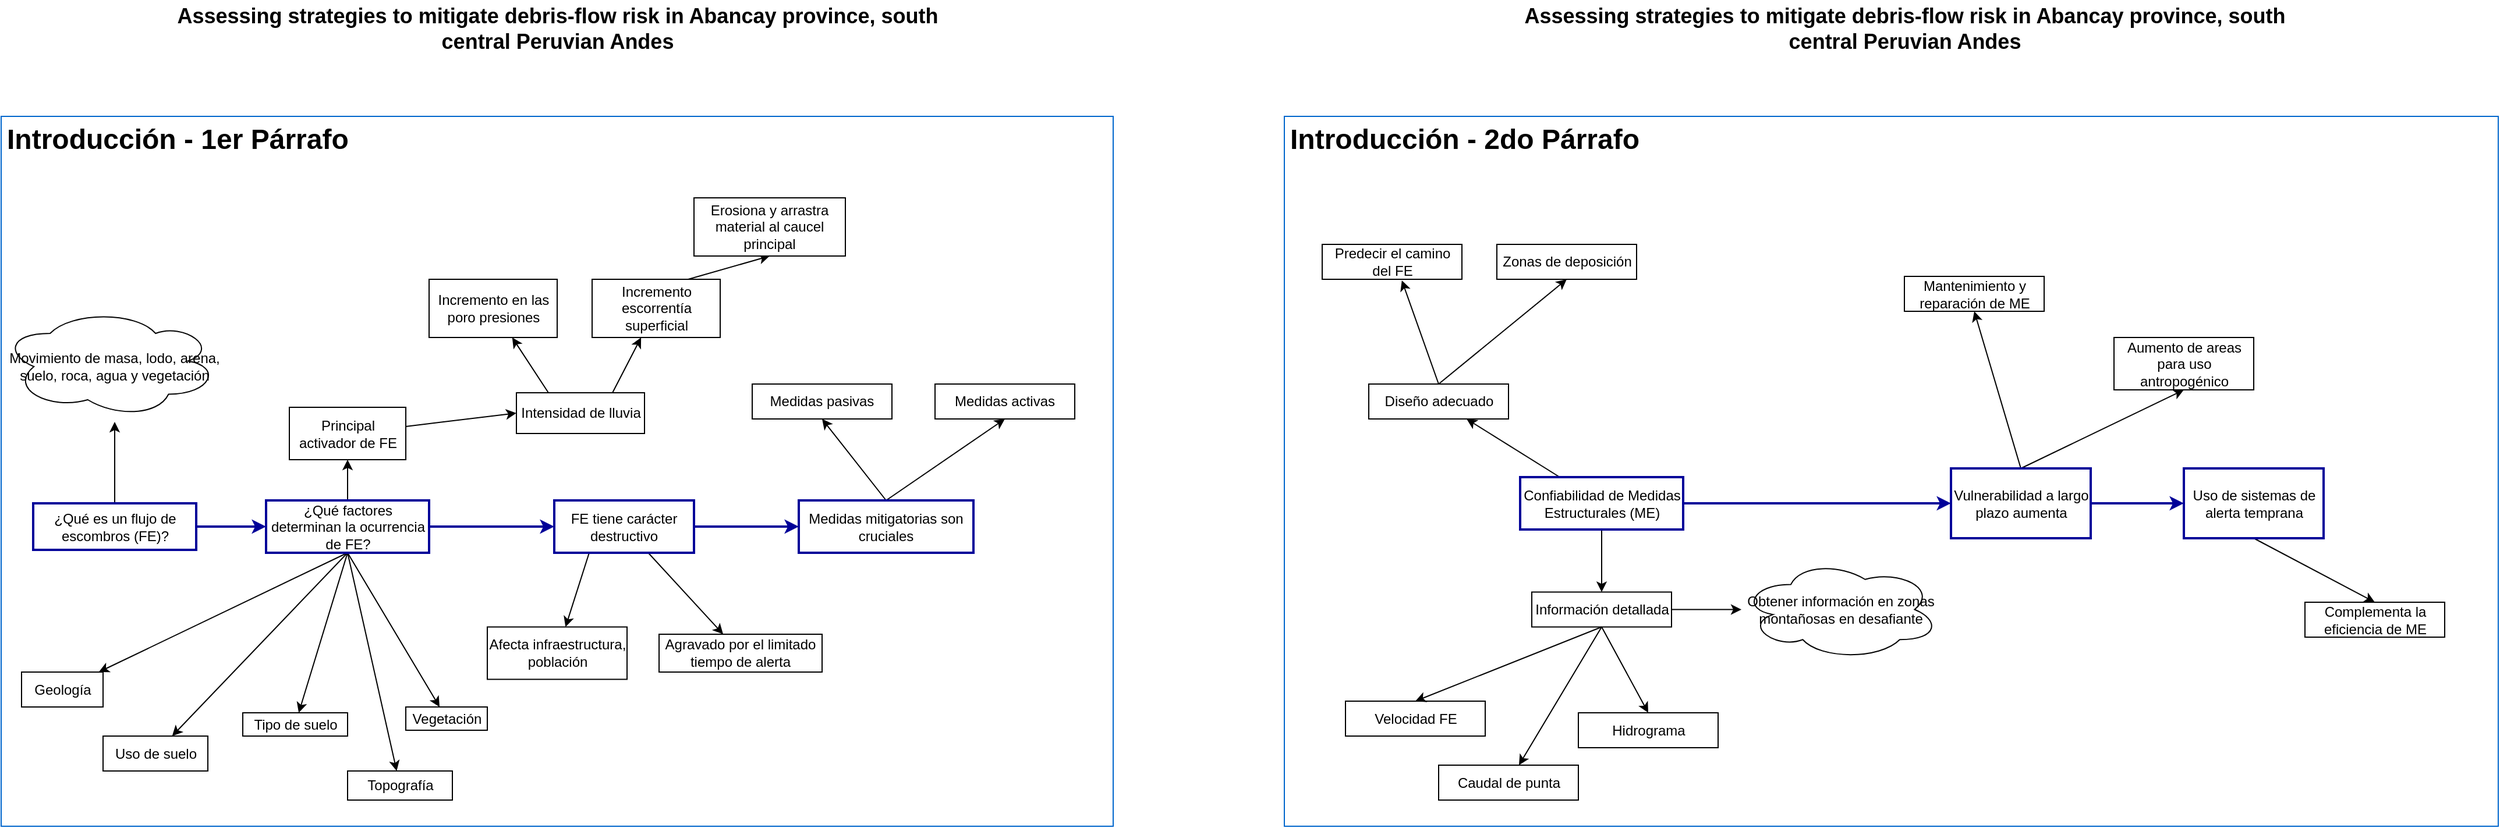 <mxfile version="13.7.7" type="github">
  <diagram id="wpLm4l1lKHVmqFgt216w" name="Page-1">
    <mxGraphModel dx="2170" dy="1125" grid="1" gridSize="10" guides="1" tooltips="1" connect="1" arrows="1" fold="1" page="1" pageScale="1" pageWidth="1169" pageHeight="827" math="0" shadow="0">
      <root>
        <mxCell id="0" />
        <mxCell id="1" parent="0" />
        <mxCell id="ySZGsKwig4zXzQ0qDYDw-18" value="&lt;h1&gt;Introducción - 1er Párrafo&lt;/h1&gt;" style="text;html=1;spacing=5;spacingTop=-20;whiteSpace=wrap;overflow=hidden;rounded=0;strokeColor=#0066CC;" parent="1" vertex="1">
          <mxGeometry x="130" y="130" width="955" height="610" as="geometry" />
        </mxCell>
        <mxCell id="wNgRPNMnROrw59EM7K4U-3" value="" style="edgeStyle=orthogonalEdgeStyle;rounded=0;orthogonalLoop=1;jettySize=auto;html=1;strokeColor=#000099;strokeWidth=2;" parent="1" source="5baozU0yPbvPERcWP2Hg-1" target="wNgRPNMnROrw59EM7K4U-1" edge="1">
          <mxGeometry relative="1" as="geometry" />
        </mxCell>
        <mxCell id="wNgRPNMnROrw59EM7K4U-36" value="" style="edgeStyle=none;rounded=0;orthogonalLoop=1;jettySize=auto;html=1;" parent="1" source="5baozU0yPbvPERcWP2Hg-1" target="wNgRPNMnROrw59EM7K4U-35" edge="1">
          <mxGeometry relative="1" as="geometry" />
        </mxCell>
        <mxCell id="5baozU0yPbvPERcWP2Hg-1" value="¿Qué es un flujo de escombros (FE)?" style="rounded=0;whiteSpace=wrap;html=1;strokeColor=#000099;strokeWidth=2;" parent="1" vertex="1">
          <mxGeometry x="157.5" y="462.5" width="140" height="40" as="geometry" />
        </mxCell>
        <mxCell id="5baozU0yPbvPERcWP2Hg-2" value="&lt;div style=&quot;font-size: 18px&quot;&gt;&lt;font style=&quot;font-size: 18px&quot;&gt;&lt;b&gt;Assessing strategies to mitigate debris-flow risk in Abancay province,&amp;nbsp;&lt;/b&gt;&lt;/font&gt;&lt;b&gt;south central Peruvian Andes&lt;/b&gt;&lt;/div&gt;" style="text;html=1;strokeColor=none;fillColor=none;align=center;verticalAlign=middle;whiteSpace=wrap;rounded=0;" parent="1" vertex="1">
          <mxGeometry x="277.5" y="30" width="660" height="50" as="geometry" />
        </mxCell>
        <mxCell id="fSxVsInOuan3p5r798gy-10" value="" style="edgeStyle=orthogonalEdgeStyle;rounded=0;orthogonalLoop=1;jettySize=auto;html=1;" parent="1" edge="1">
          <mxGeometry relative="1" as="geometry">
            <mxPoint x="625.0" y="290" as="sourcePoint" />
          </mxGeometry>
        </mxCell>
        <mxCell id="fSxVsInOuan3p5r798gy-11" value="" style="edgeStyle=orthogonalEdgeStyle;rounded=0;orthogonalLoop=1;jettySize=auto;html=1;" parent="1" edge="1">
          <mxGeometry relative="1" as="geometry">
            <mxPoint x="625.0" y="410" as="sourcePoint" />
          </mxGeometry>
        </mxCell>
        <mxCell id="wNgRPNMnROrw59EM7K4U-4" value="" style="edgeStyle=orthogonalEdgeStyle;rounded=0;orthogonalLoop=1;jettySize=auto;html=1;" parent="1" source="wNgRPNMnROrw59EM7K4U-1" target="wNgRPNMnROrw59EM7K4U-2" edge="1">
          <mxGeometry relative="1" as="geometry" />
        </mxCell>
        <mxCell id="wNgRPNMnROrw59EM7K4U-22" value="" style="rounded=0;orthogonalLoop=1;jettySize=auto;html=1;exitX=0.5;exitY=1;exitDx=0;exitDy=0;" parent="1" source="wNgRPNMnROrw59EM7K4U-1" target="wNgRPNMnROrw59EM7K4U-21" edge="1">
          <mxGeometry relative="1" as="geometry" />
        </mxCell>
        <mxCell id="wNgRPNMnROrw59EM7K4U-26" style="edgeStyle=none;rounded=0;orthogonalLoop=1;jettySize=auto;html=1;exitX=0.5;exitY=1;exitDx=0;exitDy=0;" parent="1" source="wNgRPNMnROrw59EM7K4U-1" target="wNgRPNMnROrw59EM7K4U-28" edge="1">
          <mxGeometry relative="1" as="geometry">
            <mxPoint x="477.5" y="617.5" as="targetPoint" />
          </mxGeometry>
        </mxCell>
        <mxCell id="wNgRPNMnROrw59EM7K4U-29" style="edgeStyle=none;rounded=0;orthogonalLoop=1;jettySize=auto;html=1;exitX=0.5;exitY=1;exitDx=0;exitDy=0;" parent="1" source="wNgRPNMnROrw59EM7K4U-1" target="wNgRPNMnROrw59EM7K4U-30" edge="1">
          <mxGeometry relative="1" as="geometry">
            <mxPoint x="267.5" y="717.5" as="targetPoint" />
          </mxGeometry>
        </mxCell>
        <mxCell id="wNgRPNMnROrw59EM7K4U-31" style="edgeStyle=none;rounded=0;orthogonalLoop=1;jettySize=auto;html=1;exitX=0.5;exitY=1;exitDx=0;exitDy=0;" parent="1" source="wNgRPNMnROrw59EM7K4U-1" target="wNgRPNMnROrw59EM7K4U-32" edge="1">
          <mxGeometry relative="1" as="geometry">
            <mxPoint x="417.676" y="697.5" as="targetPoint" />
          </mxGeometry>
        </mxCell>
        <mxCell id="wNgRPNMnROrw59EM7K4U-33" style="edgeStyle=none;rounded=0;orthogonalLoop=1;jettySize=auto;html=1;exitX=0.5;exitY=1;exitDx=0;exitDy=0;" parent="1" source="wNgRPNMnROrw59EM7K4U-1" target="wNgRPNMnROrw59EM7K4U-34" edge="1">
          <mxGeometry relative="1" as="geometry">
            <mxPoint x="627.5" y="667.5" as="targetPoint" />
          </mxGeometry>
        </mxCell>
        <mxCell id="ySZGsKwig4zXzQ0qDYDw-6" value="" style="edgeStyle=none;rounded=0;orthogonalLoop=1;jettySize=auto;html=1;strokeColor=#000099;strokeWidth=2;" parent="1" source="wNgRPNMnROrw59EM7K4U-1" target="ySZGsKwig4zXzQ0qDYDw-5" edge="1">
          <mxGeometry relative="1" as="geometry" />
        </mxCell>
        <mxCell id="wNgRPNMnROrw59EM7K4U-1" value="¿Qué factores determinan la ocurrencia de FE?" style="rounded=0;whiteSpace=wrap;html=1;strokeColor=#000099;strokeWidth=2;" parent="1" vertex="1">
          <mxGeometry x="357.5" y="460" width="140" height="45" as="geometry" />
        </mxCell>
        <mxCell id="wNgRPNMnROrw59EM7K4U-38" value="" style="edgeStyle=none;rounded=0;orthogonalLoop=1;jettySize=auto;html=1;exitX=0.25;exitY=0;exitDx=0;exitDy=0;" parent="1" source="wNgRPNMnROrw59EM7K4U-42" target="wNgRPNMnROrw59EM7K4U-37" edge="1">
          <mxGeometry relative="1" as="geometry">
            <mxPoint x="605.5" y="397.5" as="sourcePoint" />
          </mxGeometry>
        </mxCell>
        <mxCell id="wNgRPNMnROrw59EM7K4U-41" value="" style="edgeStyle=none;rounded=0;orthogonalLoop=1;jettySize=auto;html=1;exitX=0.75;exitY=0;exitDx=0;exitDy=0;" parent="1" source="wNgRPNMnROrw59EM7K4U-42" target="wNgRPNMnROrw59EM7K4U-40" edge="1">
          <mxGeometry relative="1" as="geometry">
            <mxPoint x="627.5" y="397.5" as="sourcePoint" />
          </mxGeometry>
        </mxCell>
        <mxCell id="wNgRPNMnROrw59EM7K4U-43" style="edgeStyle=none;rounded=0;orthogonalLoop=1;jettySize=auto;html=1;entryX=0;entryY=0.5;entryDx=0;entryDy=0;" parent="1" source="wNgRPNMnROrw59EM7K4U-2" target="wNgRPNMnROrw59EM7K4U-42" edge="1">
          <mxGeometry relative="1" as="geometry" />
        </mxCell>
        <mxCell id="wNgRPNMnROrw59EM7K4U-2" value="Principal activador de FE" style="rounded=0;whiteSpace=wrap;html=1;" parent="1" vertex="1">
          <mxGeometry x="377.5" y="380" width="100" height="45" as="geometry" />
        </mxCell>
        <mxCell id="wNgRPNMnROrw59EM7K4U-21" value="Geología" style="whiteSpace=wrap;html=1;rounded=0;" parent="1" vertex="1">
          <mxGeometry x="147.5" y="607.5" width="70" height="30" as="geometry" />
        </mxCell>
        <mxCell id="wNgRPNMnROrw59EM7K4U-28" value="Topografía" style="rounded=0;whiteSpace=wrap;html=1;" parent="1" vertex="1">
          <mxGeometry x="427.5" y="692.5" width="90" height="25" as="geometry" />
        </mxCell>
        <mxCell id="wNgRPNMnROrw59EM7K4U-30" value="Uso de suelo" style="rounded=0;whiteSpace=wrap;html=1;" parent="1" vertex="1">
          <mxGeometry x="217.5" y="662.5" width="90" height="30" as="geometry" />
        </mxCell>
        <mxCell id="wNgRPNMnROrw59EM7K4U-32" value="Tipo de suelo" style="rounded=0;whiteSpace=wrap;html=1;" parent="1" vertex="1">
          <mxGeometry x="337.5" y="642.5" width="90" height="20" as="geometry" />
        </mxCell>
        <mxCell id="wNgRPNMnROrw59EM7K4U-34" value="Vegetación" style="rounded=0;whiteSpace=wrap;html=1;" parent="1" vertex="1">
          <mxGeometry x="477.5" y="637.5" width="70" height="20" as="geometry" />
        </mxCell>
        <mxCell id="wNgRPNMnROrw59EM7K4U-35" value="Movimiento de masa, lodo, arena, suelo, roca, agua y vegetación" style="ellipse;shape=cloud;whiteSpace=wrap;html=1;rounded=0;direction=west;" parent="1" vertex="1">
          <mxGeometry x="135" y="297.5" width="185" height="95" as="geometry" />
        </mxCell>
        <mxCell id="wNgRPNMnROrw59EM7K4U-37" value="Incremento en las poro presiones" style="rounded=0;whiteSpace=wrap;html=1;" parent="1" vertex="1">
          <mxGeometry x="497.5" y="270" width="110" height="50" as="geometry" />
        </mxCell>
        <mxCell id="ySZGsKwig4zXzQ0qDYDw-3" style="rounded=0;orthogonalLoop=1;jettySize=auto;html=1;exitX=0.75;exitY=0;exitDx=0;exitDy=0;entryX=0.5;entryY=1;entryDx=0;entryDy=0;" parent="1" source="wNgRPNMnROrw59EM7K4U-40" target="ySZGsKwig4zXzQ0qDYDw-2" edge="1">
          <mxGeometry relative="1" as="geometry" />
        </mxCell>
        <mxCell id="wNgRPNMnROrw59EM7K4U-40" value="Incremento escorrentía superficial" style="rounded=0;whiteSpace=wrap;html=1;" parent="1" vertex="1">
          <mxGeometry x="637.5" y="270" width="110" height="50" as="geometry" />
        </mxCell>
        <mxCell id="wNgRPNMnROrw59EM7K4U-42" value="Intensidad de lluvia" style="rounded=0;whiteSpace=wrap;html=1;" parent="1" vertex="1">
          <mxGeometry x="572.5" y="367.5" width="110" height="35" as="geometry" />
        </mxCell>
        <mxCell id="ySZGsKwig4zXzQ0qDYDw-2" value="Erosiona y arrastra material al caucel principal" style="rounded=0;whiteSpace=wrap;html=1;" parent="1" vertex="1">
          <mxGeometry x="725" y="200" width="130" height="50" as="geometry" />
        </mxCell>
        <mxCell id="ySZGsKwig4zXzQ0qDYDw-8" value="" style="edgeStyle=none;rounded=0;orthogonalLoop=1;jettySize=auto;html=1;" parent="1" source="ySZGsKwig4zXzQ0qDYDw-5" target="ySZGsKwig4zXzQ0qDYDw-7" edge="1">
          <mxGeometry relative="1" as="geometry" />
        </mxCell>
        <mxCell id="ySZGsKwig4zXzQ0qDYDw-9" style="edgeStyle=none;rounded=0;orthogonalLoop=1;jettySize=auto;html=1;exitX=0.25;exitY=1;exitDx=0;exitDy=0;" parent="1" source="ySZGsKwig4zXzQ0qDYDw-5" target="ySZGsKwig4zXzQ0qDYDw-10" edge="1">
          <mxGeometry relative="1" as="geometry">
            <mxPoint x="605" y="560" as="targetPoint" />
          </mxGeometry>
        </mxCell>
        <mxCell id="ySZGsKwig4zXzQ0qDYDw-12" value="" style="edgeStyle=none;rounded=0;orthogonalLoop=1;jettySize=auto;html=1;strokeColor=#000099;strokeWidth=2;" parent="1" source="ySZGsKwig4zXzQ0qDYDw-5" target="ySZGsKwig4zXzQ0qDYDw-11" edge="1">
          <mxGeometry relative="1" as="geometry" />
        </mxCell>
        <mxCell id="ySZGsKwig4zXzQ0qDYDw-5" value="FE tiene carácter destructivo" style="whiteSpace=wrap;html=1;rounded=0;strokeColor=#000099;strokeWidth=2;" parent="1" vertex="1">
          <mxGeometry x="605" y="460" width="120" height="45" as="geometry" />
        </mxCell>
        <mxCell id="ySZGsKwig4zXzQ0qDYDw-7" value="Agravado por el limitado tiempo de alerta" style="whiteSpace=wrap;html=1;rounded=0;" parent="1" vertex="1">
          <mxGeometry x="695" y="575" width="140" height="32.5" as="geometry" />
        </mxCell>
        <mxCell id="ySZGsKwig4zXzQ0qDYDw-10" value="Afecta infraestructura, población" style="rounded=0;whiteSpace=wrap;html=1;" parent="1" vertex="1">
          <mxGeometry x="547.5" y="568.75" width="120" height="45" as="geometry" />
        </mxCell>
        <mxCell id="ySZGsKwig4zXzQ0qDYDw-16" style="edgeStyle=none;rounded=0;orthogonalLoop=1;jettySize=auto;html=1;exitX=0.5;exitY=0;exitDx=0;exitDy=0;entryX=0.5;entryY=1;entryDx=0;entryDy=0;" parent="1" source="ySZGsKwig4zXzQ0qDYDw-11" target="ySZGsKwig4zXzQ0qDYDw-14" edge="1">
          <mxGeometry relative="1" as="geometry" />
        </mxCell>
        <mxCell id="ySZGsKwig4zXzQ0qDYDw-17" style="edgeStyle=none;rounded=0;orthogonalLoop=1;jettySize=auto;html=1;exitX=0.5;exitY=0;exitDx=0;exitDy=0;entryX=0.5;entryY=1;entryDx=0;entryDy=0;" parent="1" source="ySZGsKwig4zXzQ0qDYDw-11" target="ySZGsKwig4zXzQ0qDYDw-15" edge="1">
          <mxGeometry relative="1" as="geometry" />
        </mxCell>
        <mxCell id="ySZGsKwig4zXzQ0qDYDw-11" value="Medidas mitigatorias son cruciales" style="whiteSpace=wrap;html=1;rounded=0;strokeColor=#000099;strokeWidth=2;" parent="1" vertex="1">
          <mxGeometry x="815" y="460" width="150" height="45" as="geometry" />
        </mxCell>
        <mxCell id="ySZGsKwig4zXzQ0qDYDw-14" value="Medidas pasivas" style="rounded=0;whiteSpace=wrap;html=1;" parent="1" vertex="1">
          <mxGeometry x="775" y="360" width="120" height="30" as="geometry" />
        </mxCell>
        <mxCell id="ySZGsKwig4zXzQ0qDYDw-15" value="Medidas activas" style="rounded=0;whiteSpace=wrap;html=1;" parent="1" vertex="1">
          <mxGeometry x="932" y="360" width="120" height="30" as="geometry" />
        </mxCell>
        <mxCell id="ySZGsKwig4zXzQ0qDYDw-19" value="&lt;h1&gt;Introducción - 2do Párrafo&lt;/h1&gt;" style="text;html=1;spacing=5;spacingTop=-20;whiteSpace=wrap;overflow=hidden;rounded=0;strokeColor=#0066CC;" parent="1" vertex="1">
          <mxGeometry x="1232" y="130" width="1042.5" height="610" as="geometry" />
        </mxCell>
        <mxCell id="ySZGsKwig4zXzQ0qDYDw-20" value="&lt;div style=&quot;font-size: 18px&quot;&gt;&lt;font style=&quot;font-size: 18px&quot;&gt;&lt;b&gt;Assessing strategies to mitigate debris-flow risk in Abancay province,&amp;nbsp;&lt;/b&gt;&lt;/font&gt;&lt;b&gt;south central Peruvian Andes&lt;/b&gt;&lt;/div&gt;" style="text;html=1;strokeColor=none;fillColor=none;align=center;verticalAlign=middle;whiteSpace=wrap;rounded=0;" parent="1" vertex="1">
          <mxGeometry x="1434.5" y="30" width="660" height="50" as="geometry" />
        </mxCell>
        <mxCell id="ySZGsKwig4zXzQ0qDYDw-23" value="" style="edgeStyle=none;rounded=0;orthogonalLoop=1;jettySize=auto;html=1;" parent="1" source="ySZGsKwig4zXzQ0qDYDw-21" target="ySZGsKwig4zXzQ0qDYDw-22" edge="1">
          <mxGeometry relative="1" as="geometry" />
        </mxCell>
        <mxCell id="ySZGsKwig4zXzQ0qDYDw-29" value="" style="edgeStyle=none;rounded=0;orthogonalLoop=1;jettySize=auto;html=1;" parent="1" source="ySZGsKwig4zXzQ0qDYDw-21" target="ySZGsKwig4zXzQ0qDYDw-28" edge="1">
          <mxGeometry relative="1" as="geometry" />
        </mxCell>
        <mxCell id="Er21plmH31kkiSpSvX1S-9" value="" style="edgeStyle=none;rounded=0;orthogonalLoop=1;jettySize=auto;html=1;strokeColor=#000099;strokeWidth=2;" edge="1" parent="1" source="ySZGsKwig4zXzQ0qDYDw-21" target="Er21plmH31kkiSpSvX1S-8">
          <mxGeometry relative="1" as="geometry" />
        </mxCell>
        <mxCell id="ySZGsKwig4zXzQ0qDYDw-21" value="Confiabilidad de Medidas Estructurales (ME)" style="rounded=0;whiteSpace=wrap;html=1;fillColor=none;strokeColor=#000099;strokeWidth=2;" parent="1" vertex="1">
          <mxGeometry x="1434.5" y="440" width="140" height="45" as="geometry" />
        </mxCell>
        <mxCell id="ySZGsKwig4zXzQ0qDYDw-26" style="edgeStyle=none;rounded=0;orthogonalLoop=1;jettySize=auto;html=1;exitX=0.5;exitY=0;exitDx=0;exitDy=0;entryX=0.57;entryY=1.033;entryDx=0;entryDy=0;entryPerimeter=0;" parent="1" source="ySZGsKwig4zXzQ0qDYDw-22" target="ySZGsKwig4zXzQ0qDYDw-24" edge="1">
          <mxGeometry relative="1" as="geometry" />
        </mxCell>
        <mxCell id="ySZGsKwig4zXzQ0qDYDw-27" style="edgeStyle=none;rounded=0;orthogonalLoop=1;jettySize=auto;html=1;exitX=0.5;exitY=0;exitDx=0;exitDy=0;entryX=0.5;entryY=1;entryDx=0;entryDy=0;" parent="1" source="ySZGsKwig4zXzQ0qDYDw-22" target="ySZGsKwig4zXzQ0qDYDw-25" edge="1">
          <mxGeometry relative="1" as="geometry" />
        </mxCell>
        <mxCell id="ySZGsKwig4zXzQ0qDYDw-22" value="Diseño adecuado" style="rounded=0;whiteSpace=wrap;html=1;strokeColor=#000000;fillColor=none;" parent="1" vertex="1">
          <mxGeometry x="1304.5" y="360" width="120" height="30" as="geometry" />
        </mxCell>
        <mxCell id="ySZGsKwig4zXzQ0qDYDw-24" value="Predecir el camino del FE" style="rounded=0;whiteSpace=wrap;html=1;strokeColor=#000000;fillColor=none;" parent="1" vertex="1">
          <mxGeometry x="1264.5" y="240" width="120" height="30" as="geometry" />
        </mxCell>
        <mxCell id="ySZGsKwig4zXzQ0qDYDw-25" value="Zonas de deposición" style="rounded=0;whiteSpace=wrap;html=1;strokeColor=#000000;fillColor=none;" parent="1" vertex="1">
          <mxGeometry x="1414.5" y="240" width="120" height="30" as="geometry" />
        </mxCell>
        <mxCell id="Er21plmH31kkiSpSvX1S-3" style="rounded=0;orthogonalLoop=1;jettySize=auto;html=1;exitX=0.5;exitY=1;exitDx=0;exitDy=0;entryX=0.5;entryY=0;entryDx=0;entryDy=0;" edge="1" parent="1" source="ySZGsKwig4zXzQ0qDYDw-28" target="ySZGsKwig4zXzQ0qDYDw-30">
          <mxGeometry relative="1" as="geometry" />
        </mxCell>
        <mxCell id="Er21plmH31kkiSpSvX1S-4" style="edgeStyle=none;rounded=0;orthogonalLoop=1;jettySize=auto;html=1;exitX=0.5;exitY=1;exitDx=0;exitDy=0;" edge="1" parent="1" source="ySZGsKwig4zXzQ0qDYDw-28" target="Er21plmH31kkiSpSvX1S-1">
          <mxGeometry relative="1" as="geometry" />
        </mxCell>
        <mxCell id="Er21plmH31kkiSpSvX1S-5" style="edgeStyle=none;rounded=0;orthogonalLoop=1;jettySize=auto;html=1;exitX=0.5;exitY=1;exitDx=0;exitDy=0;entryX=0.5;entryY=0;entryDx=0;entryDy=0;" edge="1" parent="1" source="ySZGsKwig4zXzQ0qDYDw-28" target="Er21plmH31kkiSpSvX1S-2">
          <mxGeometry relative="1" as="geometry" />
        </mxCell>
        <mxCell id="Er21plmH31kkiSpSvX1S-7" value="" style="edgeStyle=none;rounded=0;orthogonalLoop=1;jettySize=auto;html=1;" edge="1" parent="1" source="ySZGsKwig4zXzQ0qDYDw-28" target="Er21plmH31kkiSpSvX1S-6">
          <mxGeometry relative="1" as="geometry" />
        </mxCell>
        <mxCell id="ySZGsKwig4zXzQ0qDYDw-28" value="Información detallada" style="whiteSpace=wrap;html=1;rounded=0;fillColor=none;" parent="1" vertex="1">
          <mxGeometry x="1444.5" y="538.75" width="120" height="30" as="geometry" />
        </mxCell>
        <mxCell id="ySZGsKwig4zXzQ0qDYDw-30" value="Velocidad FE" style="rounded=0;whiteSpace=wrap;html=1;strokeColor=#000000;fillColor=none;" parent="1" vertex="1">
          <mxGeometry x="1284.5" y="632.5" width="120" height="30" as="geometry" />
        </mxCell>
        <mxCell id="Er21plmH31kkiSpSvX1S-1" value="Caudal de punta" style="rounded=0;whiteSpace=wrap;html=1;strokeColor=#000000;fillColor=none;" vertex="1" parent="1">
          <mxGeometry x="1364.5" y="687.5" width="120" height="30" as="geometry" />
        </mxCell>
        <mxCell id="Er21plmH31kkiSpSvX1S-2" value="Hidrograma" style="rounded=0;whiteSpace=wrap;html=1;strokeColor=#000000;fillColor=none;" vertex="1" parent="1">
          <mxGeometry x="1484.5" y="642.5" width="120" height="30" as="geometry" />
        </mxCell>
        <mxCell id="Er21plmH31kkiSpSvX1S-6" value="Obtener información en zonas montañosas en desafiante" style="ellipse;shape=cloud;whiteSpace=wrap;html=1;rounded=0;fillColor=none;" vertex="1" parent="1">
          <mxGeometry x="1624.5" y="510.63" width="170" height="86.25" as="geometry" />
        </mxCell>
        <mxCell id="Er21plmH31kkiSpSvX1S-12" style="edgeStyle=none;rounded=0;orthogonalLoop=1;jettySize=auto;html=1;exitX=0.5;exitY=0;exitDx=0;exitDy=0;entryX=0.5;entryY=1;entryDx=0;entryDy=0;" edge="1" parent="1" source="Er21plmH31kkiSpSvX1S-8" target="Er21plmH31kkiSpSvX1S-10">
          <mxGeometry relative="1" as="geometry" />
        </mxCell>
        <mxCell id="Er21plmH31kkiSpSvX1S-13" style="edgeStyle=none;rounded=0;orthogonalLoop=1;jettySize=auto;html=1;exitX=0.5;exitY=0;exitDx=0;exitDy=0;entryX=0.5;entryY=1;entryDx=0;entryDy=0;" edge="1" parent="1" source="Er21plmH31kkiSpSvX1S-8" target="Er21plmH31kkiSpSvX1S-11">
          <mxGeometry relative="1" as="geometry" />
        </mxCell>
        <mxCell id="Er21plmH31kkiSpSvX1S-15" value="" style="edgeStyle=none;rounded=0;orthogonalLoop=1;jettySize=auto;html=1;strokeColor=#000099;strokeWidth=2;" edge="1" parent="1" source="Er21plmH31kkiSpSvX1S-8" target="Er21plmH31kkiSpSvX1S-14">
          <mxGeometry relative="1" as="geometry" />
        </mxCell>
        <mxCell id="Er21plmH31kkiSpSvX1S-8" value="Vulnerabilidad a largo plazo aumenta" style="whiteSpace=wrap;html=1;rounded=0;fillColor=none;strokeColor=#000099;strokeWidth=2;" vertex="1" parent="1">
          <mxGeometry x="1804.5" y="432.5" width="120" height="60" as="geometry" />
        </mxCell>
        <mxCell id="Er21plmH31kkiSpSvX1S-10" value="Mantenimiento y reparación de ME" style="rounded=0;whiteSpace=wrap;html=1;" vertex="1" parent="1">
          <mxGeometry x="1764.5" y="267.5" width="120" height="30" as="geometry" />
        </mxCell>
        <mxCell id="Er21plmH31kkiSpSvX1S-11" value="Aumento de areas para uso antropogénico" style="rounded=0;whiteSpace=wrap;html=1;" vertex="1" parent="1">
          <mxGeometry x="1944.5" y="320" width="120" height="45" as="geometry" />
        </mxCell>
        <mxCell id="Er21plmH31kkiSpSvX1S-17" style="edgeStyle=none;rounded=0;orthogonalLoop=1;jettySize=auto;html=1;exitX=0.5;exitY=1;exitDx=0;exitDy=0;entryX=0.5;entryY=0;entryDx=0;entryDy=0;" edge="1" parent="1" source="Er21plmH31kkiSpSvX1S-14" target="Er21plmH31kkiSpSvX1S-16">
          <mxGeometry relative="1" as="geometry" />
        </mxCell>
        <mxCell id="Er21plmH31kkiSpSvX1S-14" value="Uso de sistemas de alerta temprana" style="whiteSpace=wrap;html=1;rounded=0;fillColor=none;strokeColor=#000099;strokeWidth=2;" vertex="1" parent="1">
          <mxGeometry x="2004.5" y="432.5" width="120" height="60" as="geometry" />
        </mxCell>
        <mxCell id="Er21plmH31kkiSpSvX1S-16" value="Complementa la eficiencia de ME" style="rounded=0;whiteSpace=wrap;html=1;" vertex="1" parent="1">
          <mxGeometry x="2108.5" y="547.5" width="120" height="30" as="geometry" />
        </mxCell>
      </root>
    </mxGraphModel>
  </diagram>
</mxfile>
